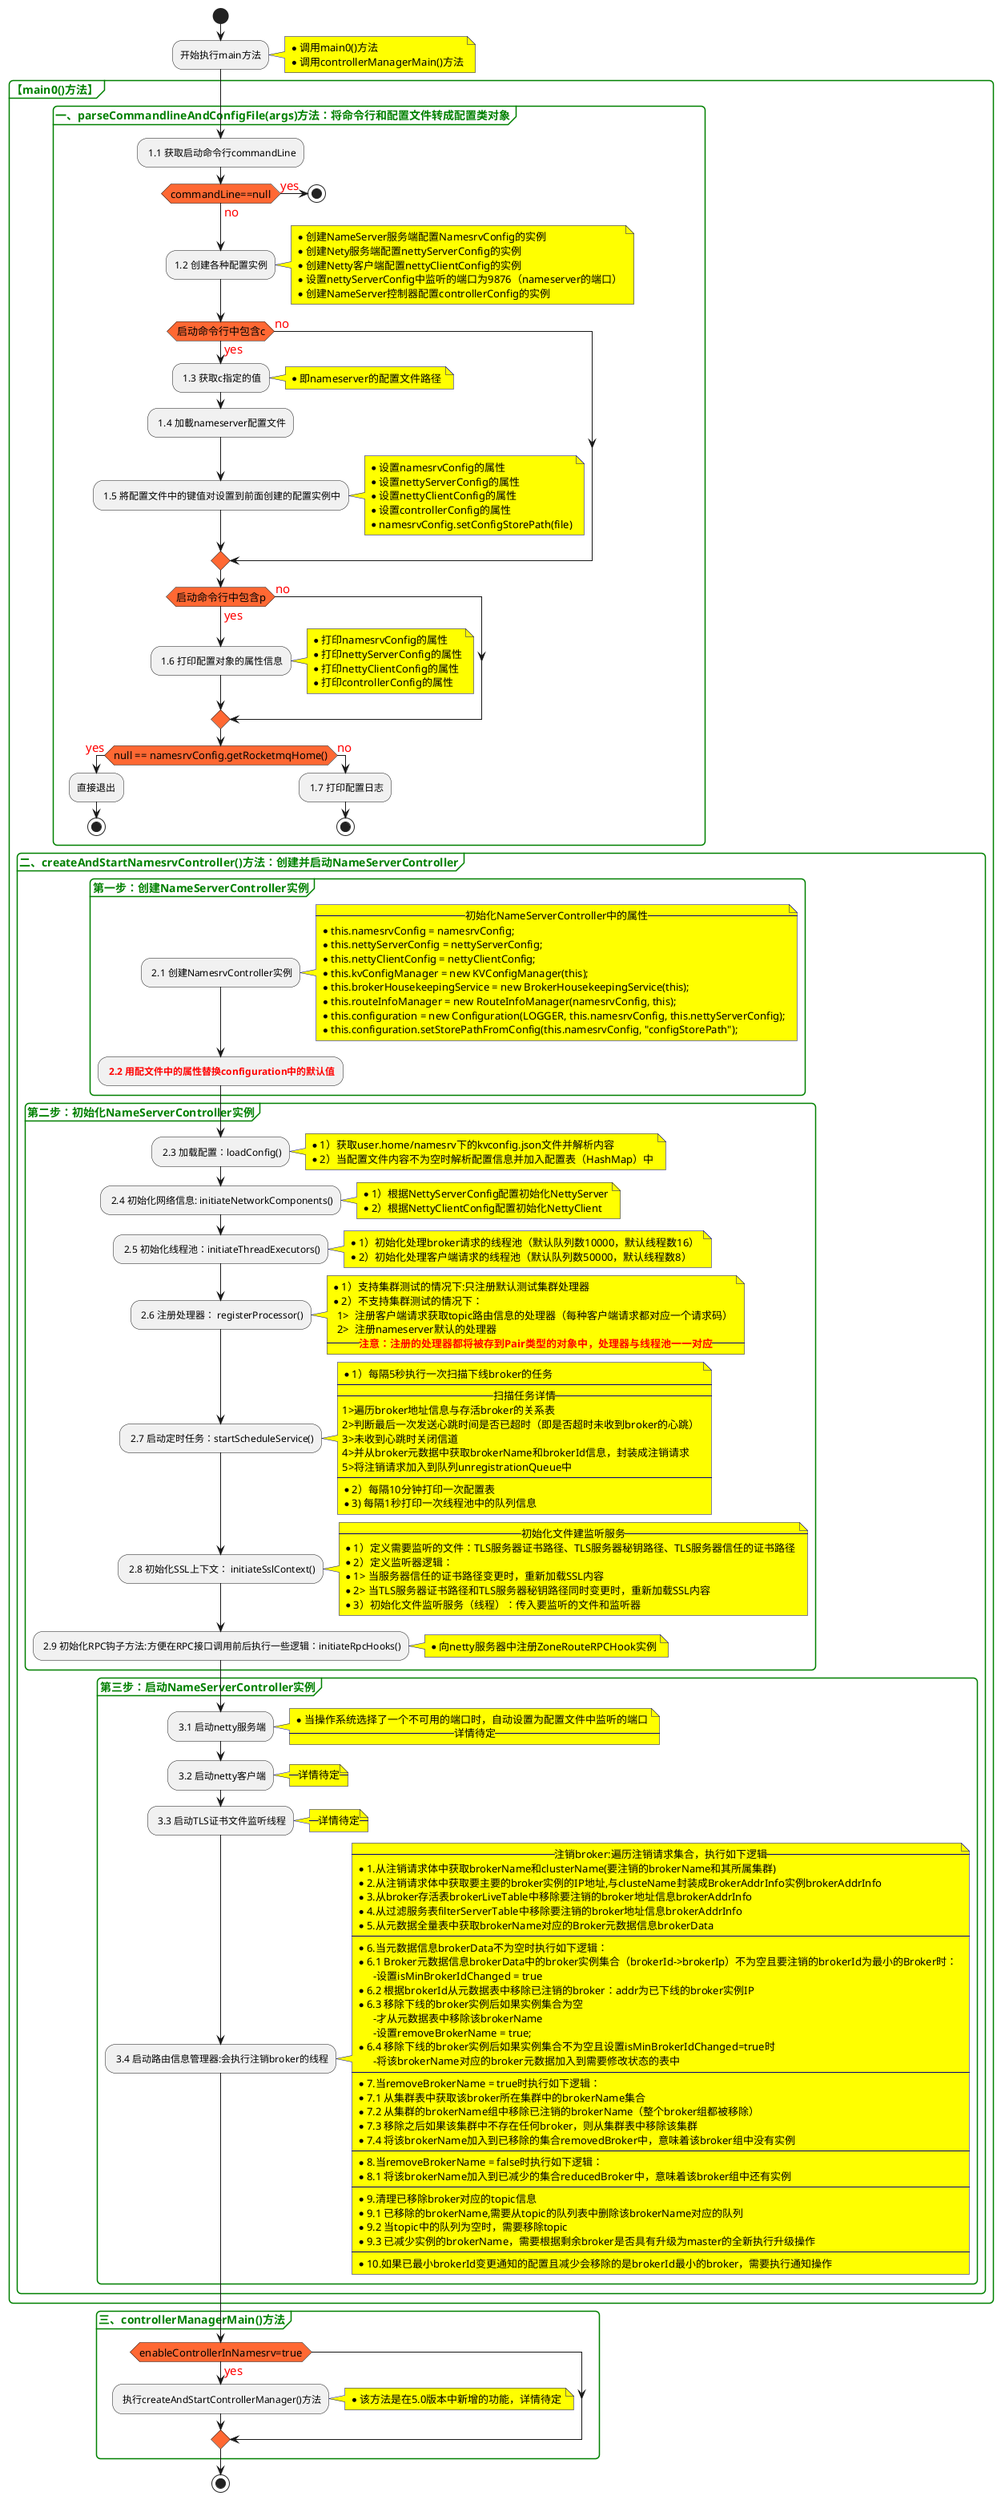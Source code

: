 @startuml
<style>
activityDiagram {
  /'BackgroundColor #33668E
  BorderColor #33668E
  FontColor #888
  FontName arial'/

  diamond {
    BackgroundColor #FF6833
    FontColor black
    FontName arial
    FontSize 13
  }
  arrow {
    FontColor red
    FontName arial
    FontSize 15
  }
  partition {
    LineColor green
    FontColor green
    RoundCorner 10
    /'BackgroundColor PeachPuff'/
  }
  note {
    FontColor black
    LineColor Navy
    BackgroundColor yellow
  }
}
</style>
start
:开始执行main方法;
note right
* 调用main0()方法
* 调用controllerManagerMain()方法
end note
/'第一部分：执行main0方法'/
partition "**<color:green><b>【main0()方法】**" {
/'在main0方法中执行加载配置命令和配置文件，转化成配置对象的方法'/
partition "**<color:green><b>一、parseCommandlineAndConfigFile(args)方法：将命令行和配置文件转成配置类对象**" {
: 1.1 获取启动命令行commandLine;
/'初始化各种配置'/
if(commandLine==null) then(yes)
stop
else(no)
:1.2 创建各种配置实例;
note right
* 创建NameServer服务端配置NamesrvConfig的实例
* 创建Nety服务端配置nettyServerConfig的实例
* 创建Netty客户端配置nettyClientConfig的实例
* 设置nettyServerConfig中监听的端口为9876（nameserver的端口）
* 创建NameServer控制器配置controllerConfig的实例
end note
endif
/'获取命令行中nameserver的配置文件，-n 即configFile的路径'/
if(启动命令行中包含c) then(yes)
: 1.3 获取c指定的值;
note right
* 即nameserver的配置文件路径
end note
: 1.4 加載nameserver配置文件;
: 1.5 將配置文件中的键值对设置到前面创建的配置实例中;
note right
* 设置namesrvConfig的属性
* 设置nettyServerConfig的属性
* 设置nettyClientConfig的属性
* 设置controllerConfig的属性
* namesrvConfig.setConfigStorePath(file)
end note
else(no)
endif

/'如果命令行中指定的了-p参数，则打印配置项'/
if(启动命令行中包含p) then(yes)
: 1.6 打印配置对象的属性信息;
note right
* 打印namesrvConfig的属性
* 打印nettyServerConfig的属性
* 打印nettyClientConfig的属性
* 打印controllerConfig的属性
end note
else(no)
endif

if(null == namesrvConfig.getRocketmqHome()) then(yes)
:直接退出;
stop
else(no)
: 1.7 打印配置日志;
stop
endif
}
/'在main0方法中执行nameserver控制器的创建和启动方法'/
partition "**<color:green><b>二、createAndStartNamesrvController()方法：创建并启动NameServerController**" {
/'第一步：创建NamesrvController实例'/
partition "**<color:green><b>第一步：创建NameServerController实例**"
: 2.1 创建NamesrvController实例;
note right
--初始化NameServerController中的属性--
* this.namesrvConfig = namesrvConfig;
* this.nettyServerConfig = nettyServerConfig;
* this.nettyClientConfig = nettyClientConfig;
* this.kvConfigManager = new KVConfigManager(this);
* this.brokerHousekeepingService = new BrokerHousekeepingService(this);
* this.routeInfoManager = new RouteInfoManager(namesrvConfig, this);
* this.configuration = new Configuration(LOGGER, this.namesrvConfig, this.nettyServerConfig);
* this.configuration.setStorePathFromConfig(this.namesrvConfig, "configStorePath");
end note
: <color:red><b>2.2 用配文件中的属性替换configuration中的默认值;
}
/'第二步：初始化NameServerController实例'/
partition "**<color:green><b>第二步：初始化NameServerController实例**"
: 2.3 加载配置：loadConfig();
note right
* 1）获取user.home/namesrv下的kvconfig.json文件并解析内容
* 2）当配置文件内容不为空时解析配置信息并加入配置表（HashMap）中
end note
: 2.4 初始化网络信息: initiateNetworkComponents();
note right
* 1）根据NettyServerConfig配置初始化NettyServer
* 2）根据NettyClientConfig配置初始化NettyClient
end note
: 2.5 初始化线程池：initiateThreadExecutors();
note right
* 1）初始化处理broker请求的线程池（默认队列数10000，默认线程数16）
* 2）初始化处理客户端请求的线程池（默认队列数50000，默认线程数8）
end note
: 2.6 注册处理器： registerProcessor();
note right
* 1）支持集群测试的情况下:只注册默认测试集群处理器
* 2）不支持集群测试的情况下：
  1>  注册客户端请求获取topic路由信息的处理器（每种客户端请求都对应一个请求码）
  2>  注册nameserver默认的处理器
--<color:red><b>注意：注册的处理器都将被存到Pair类型的对象中，处理器与线程池一一对应--
end note
: 2.7 启动定时任务：startScheduleService();
note right
* 1）每隔5秒执行一次扫描下线broker的任务
----
--扫描任务详情--
1>遍历broker地址信息与存活broker的关系表
2>判断最后一次发送心跳时间是否已超时（即是否超时未收到broker的心跳）
3>未收到心跳时关闭信道
4>并从broker元数据中获取brokerName和brokerId信息，封装成注销请求
5>将注销请求加入到队列unregistrationQueue中
----
* 2）每隔10分钟打印一次配置表
* 3) 每隔1秒打印一次线程池中的队列信息
end note
: 2.8 初始化SSL上下文： initiateSslContext();
note right
--初始化文件建监听服务--
* 1）定义需要监听的文件：TLS服务器证书路径、TLS服务器秘钥路径、TLS服务器信任的证书路径
* 2）定义监听器逻辑：
* 1> 当服务器信任的证书路径变更时，重新加载SSL内容
* 2> 当TLS服务器证书路径和TLS服务器秘钥路径同时变更时，重新加载SSL内容
* 3）初始化文件监听服务（线程）：传入要监听的文件和监听器
end note
: 2.9 初始化RPC钩子方法:方便在RPC接口调用前后执行一些逻辑：initiateRpcHooks();
note right
* 向netty服务器中注册ZoneRouteRPCHook实例
end note
}

/'第三步：启动NameServerController实例'/
partition "**<color:green><b>第三步：启动NameServerController实例**"
: 3.1 启动netty服务端;
note right
* 当操作系统选择了一个不可用的端口时，自动设置为配置文件中监听的端口
--详情待定--
end note
: 3.2 启动netty客户端;
note right
--详情待定--
end note
: 3.3 启动TLS证书文件监听线程;
note right
--详情待定--
end note
: 3.4 启动路由信息管理器:会执行注销broker的线程;
note right
--注销broker:遍历注销请求集合，执行如下逻辑--
* 1.从注销请求体中获取brokerName和clusterName(要注销的brokerName和其所属集群)
* 2.从注销请求体中获取要主要的broker实例的IP地址,与clusteName封装成BrokerAddrInfo实例brokerAddrInfo
* 3.从broker存活表brokerLiveTable中移除要注销的broker地址信息brokerAddrInfo
* 4.从过滤服务表filterServerTable中移除要注销的broker地址信息brokerAddrInfo
* 5.从元数据全量表中获取brokerName对应的Broker元数据信息brokerData
----
* 6.当元数据信息brokerData不为空时执行如下逻辑：
* 6.1 Broker元数据信息brokerData中的broker实例集合（brokerId->brokerIp）不为空且要注销的brokerId为最小的Broker时：
      -设置isMinBrokerIdChanged = true
* 6.2 根据brokerId从元数据表中移除已注销的broker：addr为已下线的broker实例IP
* 6.3 移除下线的broker实例后如果实例集合为空
      -才从元数据表中移除该brokerName
      -设置removeBrokerName = true;
* 6.4 移除下线的broker实例后如果实例集合不为空且设置isMinBrokerIdChanged=true时
      -将该brokerName对应的broker元数据加入到需要修改状态的表中
----
* 7.当removeBrokerName = true时执行如下逻辑：
* 7.1 从集群表中获取该broker所在集群中的brokerName集合
* 7.2 从集群的brokerName组中移除已注销的brokerName（整个broker组都被移除）
* 7.3 移除之后如果该集群中不存在任何broker，则从集群表中移除该集群
* 7.4 将该brokerName加入到已移除的集合removedBroker中，意味着该broker组中没有实例
----
* 8.当removeBrokerName = false时执行如下逻辑：
* 8.1 将该brokerName加入到已减少的集合reducedBroker中，意味着该broker组中还有实例
----
* 9.清理已移除broker对应的topic信息
* 9.1 已移除的brokerName,需要从topic的队列表中删除该brokerName对应的队列
* 9.2 当topic中的队列为空时，需要移除topic
* 9.3 已减少实例的brokerName，需要根据剩余broker是否具有升级为master的全新执行升级操作
----
* 10.如果已最小brokerId变更通知的配置且减少会移除的是brokerId最小的broker，需要执行通知操作
end note
}
}
}
partition "**<color:#green><b>三、controllerManagerMain()方法**" {
if(enableControllerInNamesrv=true) then(yes)
: 执行createAndStartControllerManager()方法;
note right
* 该方法是在5.0版本中新增的功能，详情待定
end note
endif
}
stop
@enduml
